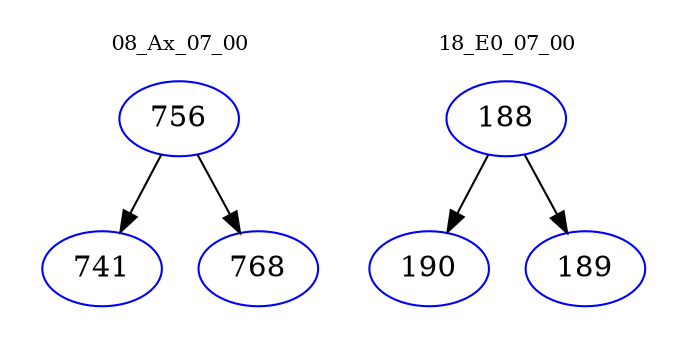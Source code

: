 digraph{
subgraph cluster_0 {
color = white
label = "08_Ax_07_00";
fontsize=10;
T0_756 [label="756", color="blue"]
T0_756 -> T0_741 [color="black"]
T0_741 [label="741", color="blue"]
T0_756 -> T0_768 [color="black"]
T0_768 [label="768", color="blue"]
}
subgraph cluster_1 {
color = white
label = "18_E0_07_00";
fontsize=10;
T1_188 [label="188", color="blue"]
T1_188 -> T1_190 [color="black"]
T1_190 [label="190", color="blue"]
T1_188 -> T1_189 [color="black"]
T1_189 [label="189", color="blue"]
}
}
